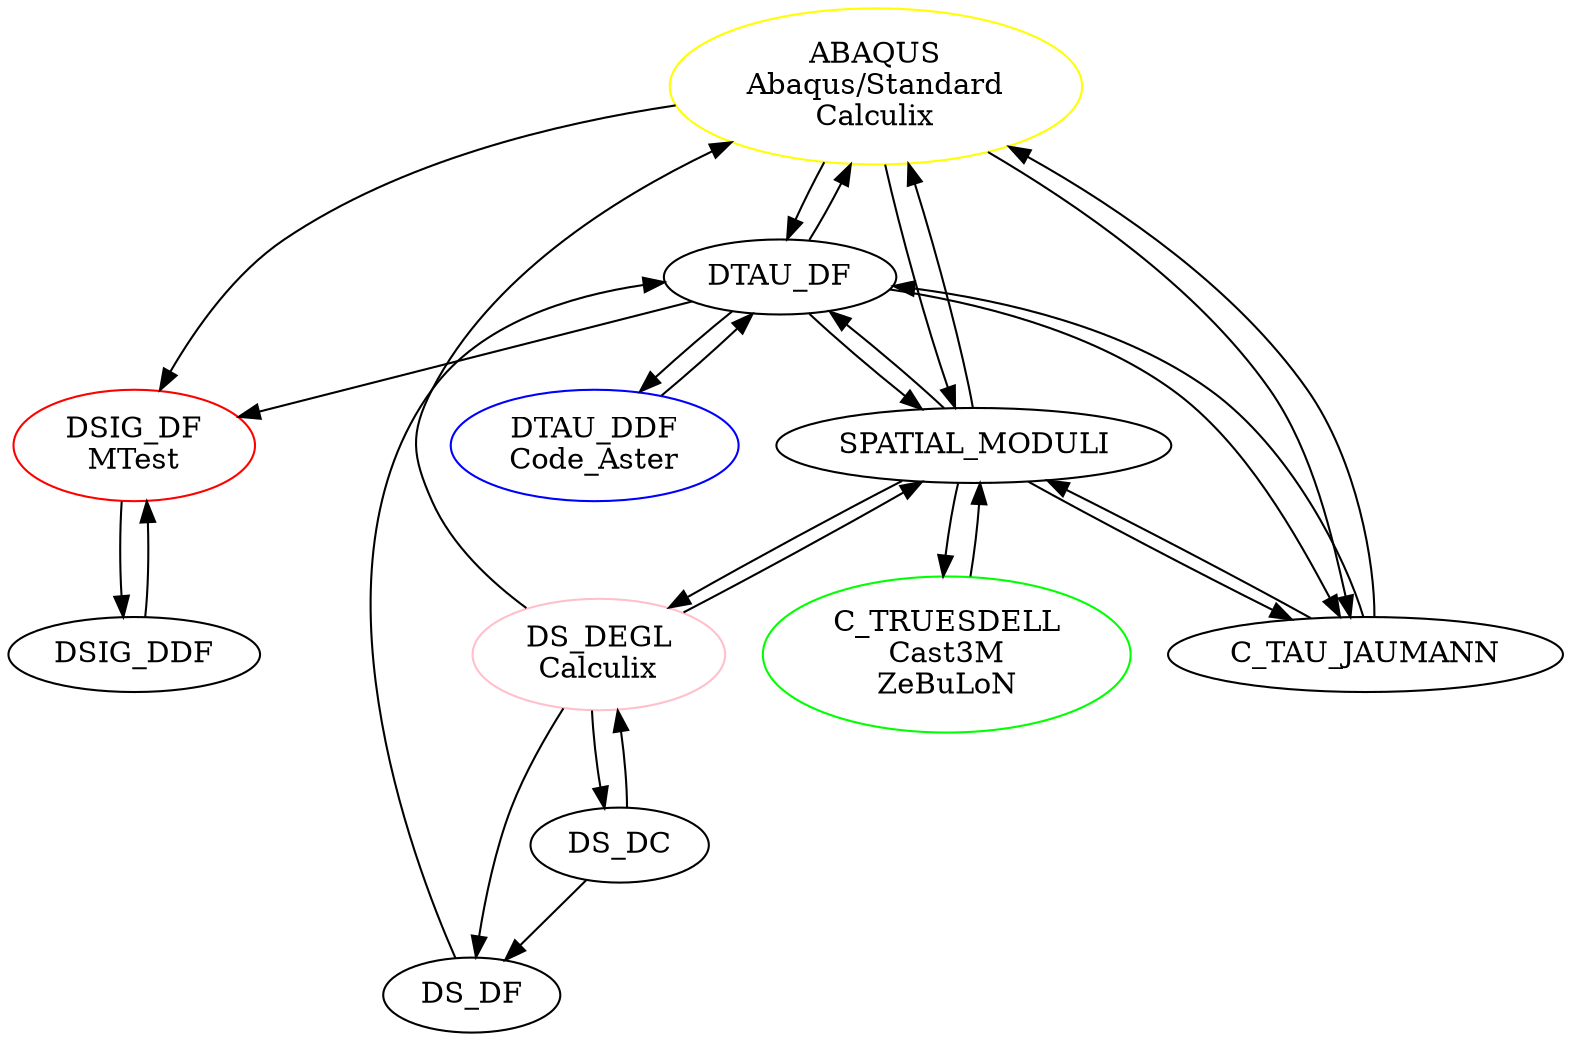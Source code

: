 digraph tangent_operator_converter {
  graph [size="800"]
  DSIG_DF     [label="DSIG_DF\nMTest",color=red];
  C_TRUESDELL [label="C_TRUESDELL\nCast3M\nZeBuLoN",color=green];
  DTAU_DDF    [label="DTAU_DDF\nCode_Aster",color=blue];
  ABAQUS      [label="ABAQUS\nAbaqus/Standard\nCalculix",color=yellow];
  DS_DEGL     [label="DS_DEGL\nCalculix",color=pink];
  DS_DF -> DTAU_DF;
  DTAU_DF -> C_TAU_JAUMANN;
  DTAU_DF -> SPATIAL_MODULI;
  DTAU_DF -> ABAQUS;
  DTAU_DF -> DSIG_DF;
  DTAU_DF -> DTAU_DDF;
  DTAU_DDF -> DTAU_DF;
  SPATIAL_MODULI -> C_TRUESDELL;
  SPATIAL_MODULI -> ABAQUS;
  SPATIAL_MODULI -> DS_DEGL;
  SPATIAL_MODULI -> DTAU_DF;
  SPATIAL_MODULI -> C_TAU_JAUMANN;
  DSIG_DF -> DSIG_DDF;
  DSIG_DDF -> DSIG_DF;
  DS_DEGL -> DS_DC;
  DS_DEGL -> SPATIAL_MODULI;
  DS_DEGL -> ABAQUS;
  DS_DEGL -> DS_DF;
  DS_DC -> DS_DF;
  DS_DC -> DS_DEGL;
  C_TRUESDELL -> SPATIAL_MODULI;
  ABAQUS -> SPATIAL_MODULI;
  ABAQUS -> C_TAU_JAUMANN;
  ABAQUS -> DSIG_DF;
  ABAQUS -> DTAU_DF;
  C_TAU_JAUMANN -> ABAQUS;
  C_TAU_JAUMANN -> DTAU_DF;
  C_TAU_JAUMANN -> SPATIAL_MODULI;
}
